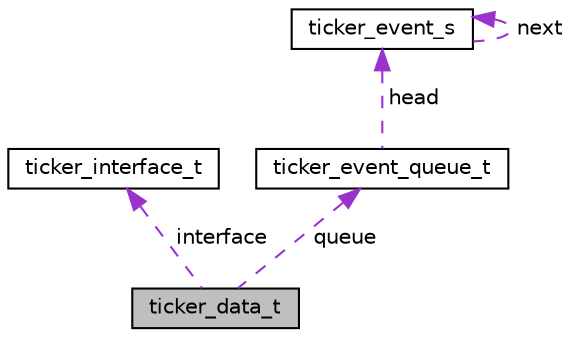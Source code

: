 digraph "ticker_data_t"
{
 // LATEX_PDF_SIZE
  edge [fontname="Helvetica",fontsize="10",labelfontname="Helvetica",labelfontsize="10"];
  node [fontname="Helvetica",fontsize="10",shape=record];
  Node1 [label="ticker_data_t",height=0.2,width=0.4,color="black", fillcolor="grey75", style="filled", fontcolor="black",tooltip=" "];
  Node2 -> Node1 [dir="back",color="darkorchid3",fontsize="10",style="dashed",label=" interface" ,fontname="Helvetica"];
  Node2 [label="ticker_interface_t",height=0.2,width=0.4,color="black", fillcolor="white", style="filled",URL="$structticker__interface__t.html",tooltip=" "];
  Node3 -> Node1 [dir="back",color="darkorchid3",fontsize="10",style="dashed",label=" queue" ,fontname="Helvetica"];
  Node3 [label="ticker_event_queue_t",height=0.2,width=0.4,color="black", fillcolor="white", style="filled",URL="$structticker__event__queue__t.html",tooltip=" "];
  Node4 -> Node3 [dir="back",color="darkorchid3",fontsize="10",style="dashed",label=" head" ,fontname="Helvetica"];
  Node4 [label="ticker_event_s",height=0.2,width=0.4,color="black", fillcolor="white", style="filled",URL="$structticker__event__s.html",tooltip=" "];
  Node4 -> Node4 [dir="back",color="darkorchid3",fontsize="10",style="dashed",label=" next" ,fontname="Helvetica"];
}
